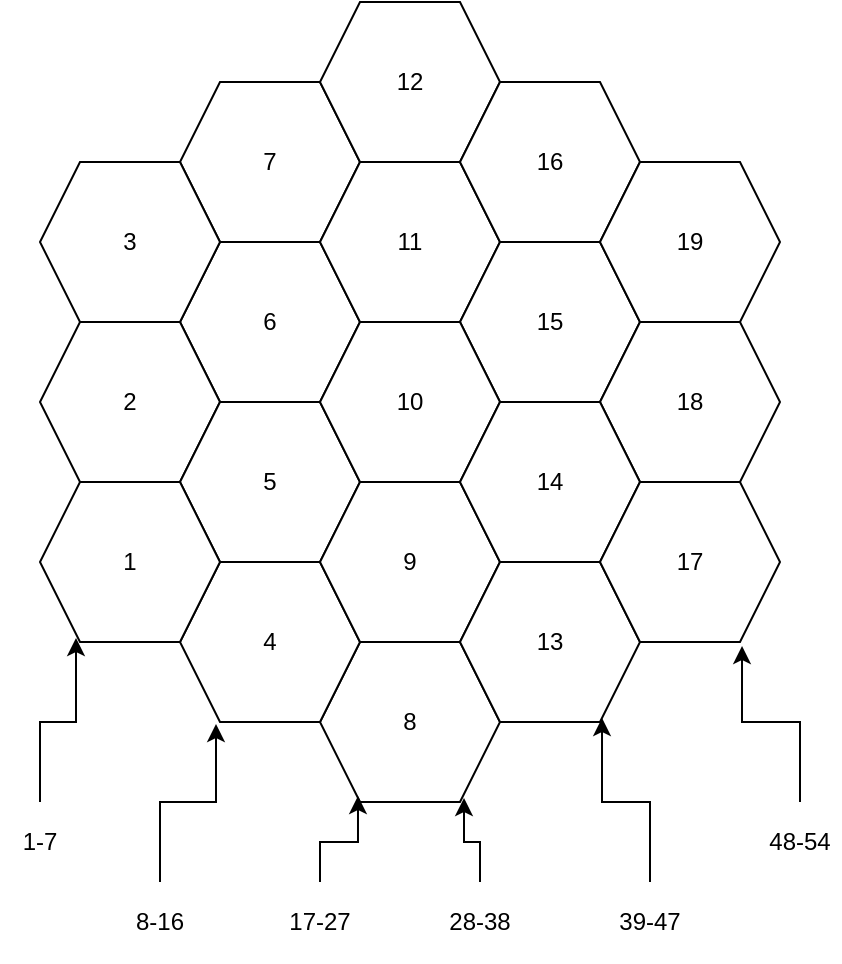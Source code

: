 <mxfile version="20.3.6" type="device"><diagram id="hDp7lj_NFaFbHOhSOt8G" name="Page-1"><mxGraphModel dx="1234" dy="825" grid="1" gridSize="10" guides="1" tooltips="1" connect="1" arrows="1" fold="1" page="1" pageScale="1" pageWidth="850" pageHeight="1100" math="0" shadow="0"><root><mxCell id="0"/><mxCell id="1" parent="0"/><mxCell id="aCiSK7C3LTGYKUm-ulS4-2" value="7" style="shape=hexagon;perimeter=hexagonPerimeter2;whiteSpace=wrap;html=1;fixedSize=1;" vertex="1" parent="1"><mxGeometry x="170" y="240" width="90" height="80" as="geometry"/></mxCell><mxCell id="aCiSK7C3LTGYKUm-ulS4-3" value="12" style="shape=hexagon;perimeter=hexagonPerimeter2;whiteSpace=wrap;html=1;fixedSize=1;" vertex="1" parent="1"><mxGeometry x="240" y="200" width="90" height="80" as="geometry"/></mxCell><mxCell id="aCiSK7C3LTGYKUm-ulS4-4" value="8" style="shape=hexagon;perimeter=hexagonPerimeter2;whiteSpace=wrap;html=1;fixedSize=1;" vertex="1" parent="1"><mxGeometry x="240" y="520" width="90" height="80" as="geometry"/></mxCell><mxCell id="aCiSK7C3LTGYKUm-ulS4-5" value="6" style="shape=hexagon;perimeter=hexagonPerimeter2;whiteSpace=wrap;html=1;fixedSize=1;" vertex="1" parent="1"><mxGeometry x="170" y="320" width="90" height="80" as="geometry"/></mxCell><mxCell id="aCiSK7C3LTGYKUm-ulS4-6" value="3" style="shape=hexagon;perimeter=hexagonPerimeter2;whiteSpace=wrap;html=1;fixedSize=1;" vertex="1" parent="1"><mxGeometry x="100" y="280" width="90" height="80" as="geometry"/></mxCell><mxCell id="aCiSK7C3LTGYKUm-ulS4-7" value="11" style="shape=hexagon;perimeter=hexagonPerimeter2;whiteSpace=wrap;html=1;fixedSize=1;" vertex="1" parent="1"><mxGeometry x="240" y="280" width="90" height="80" as="geometry"/></mxCell><mxCell id="aCiSK7C3LTGYKUm-ulS4-8" value="16" style="shape=hexagon;perimeter=hexagonPerimeter2;whiteSpace=wrap;html=1;fixedSize=1;" vertex="1" parent="1"><mxGeometry x="310" y="240" width="90" height="80" as="geometry"/></mxCell><mxCell id="aCiSK7C3LTGYKUm-ulS4-9" value="2" style="shape=hexagon;perimeter=hexagonPerimeter2;whiteSpace=wrap;html=1;fixedSize=1;" vertex="1" parent="1"><mxGeometry x="100" y="360" width="90" height="80" as="geometry"/></mxCell><mxCell id="aCiSK7C3LTGYKUm-ulS4-10" value="5" style="shape=hexagon;perimeter=hexagonPerimeter2;whiteSpace=wrap;html=1;fixedSize=1;" vertex="1" parent="1"><mxGeometry x="170" y="400" width="90" height="80" as="geometry"/></mxCell><mxCell id="aCiSK7C3LTGYKUm-ulS4-11" value="4" style="shape=hexagon;perimeter=hexagonPerimeter2;whiteSpace=wrap;html=1;fixedSize=1;" vertex="1" parent="1"><mxGeometry x="170" y="480" width="90" height="80" as="geometry"/></mxCell><mxCell id="aCiSK7C3LTGYKUm-ulS4-12" value="15" style="shape=hexagon;perimeter=hexagonPerimeter2;whiteSpace=wrap;html=1;fixedSize=1;" vertex="1" parent="1"><mxGeometry x="310" y="320" width="90" height="80" as="geometry"/></mxCell><mxCell id="aCiSK7C3LTGYKUm-ulS4-13" value="19" style="shape=hexagon;perimeter=hexagonPerimeter2;whiteSpace=wrap;html=1;fixedSize=1;" vertex="1" parent="1"><mxGeometry x="380" y="280" width="90" height="80" as="geometry"/></mxCell><mxCell id="aCiSK7C3LTGYKUm-ulS4-14" value="1" style="shape=hexagon;perimeter=hexagonPerimeter2;whiteSpace=wrap;html=1;fixedSize=1;" vertex="1" parent="1"><mxGeometry x="100" y="440" width="90" height="80" as="geometry"/></mxCell><mxCell id="aCiSK7C3LTGYKUm-ulS4-15" value="9" style="shape=hexagon;perimeter=hexagonPerimeter2;whiteSpace=wrap;html=1;fixedSize=1;" vertex="1" parent="1"><mxGeometry x="240" y="440" width="90" height="80" as="geometry"/></mxCell><mxCell id="aCiSK7C3LTGYKUm-ulS4-16" value="10" style="shape=hexagon;perimeter=hexagonPerimeter2;whiteSpace=wrap;html=1;fixedSize=1;" vertex="1" parent="1"><mxGeometry x="240" y="360" width="90" height="80" as="geometry"/></mxCell><mxCell id="aCiSK7C3LTGYKUm-ulS4-17" value="18" style="shape=hexagon;perimeter=hexagonPerimeter2;whiteSpace=wrap;html=1;fixedSize=1;" vertex="1" parent="1"><mxGeometry x="380" y="360" width="90" height="80" as="geometry"/></mxCell><mxCell id="aCiSK7C3LTGYKUm-ulS4-18" value="13" style="shape=hexagon;perimeter=hexagonPerimeter2;whiteSpace=wrap;html=1;fixedSize=1;" vertex="1" parent="1"><mxGeometry x="310" y="480" width="90" height="80" as="geometry"/></mxCell><mxCell id="aCiSK7C3LTGYKUm-ulS4-19" value="14" style="shape=hexagon;perimeter=hexagonPerimeter2;whiteSpace=wrap;html=1;fixedSize=1;" vertex="1" parent="1"><mxGeometry x="310" y="400" width="90" height="80" as="geometry"/></mxCell><mxCell id="aCiSK7C3LTGYKUm-ulS4-20" value="17" style="shape=hexagon;perimeter=hexagonPerimeter2;whiteSpace=wrap;html=1;fixedSize=1;" vertex="1" parent="1"><mxGeometry x="380" y="440" width="90" height="80" as="geometry"/></mxCell><mxCell id="aCiSK7C3LTGYKUm-ulS4-24" style="edgeStyle=orthogonalEdgeStyle;rounded=0;orthogonalLoop=1;jettySize=auto;html=1;entryX=0.2;entryY=0.975;entryDx=0;entryDy=0;entryPerimeter=0;" edge="1" parent="1" source="aCiSK7C3LTGYKUm-ulS4-23" target="aCiSK7C3LTGYKUm-ulS4-14"><mxGeometry relative="1" as="geometry"/></mxCell><mxCell id="aCiSK7C3LTGYKUm-ulS4-23" value="1-7" style="text;html=1;strokeColor=none;fillColor=none;align=center;verticalAlign=middle;whiteSpace=wrap;rounded=0;" vertex="1" parent="1"><mxGeometry x="80" y="600" width="40" height="40" as="geometry"/></mxCell><mxCell id="aCiSK7C3LTGYKUm-ulS4-26" style="edgeStyle=orthogonalEdgeStyle;rounded=0;orthogonalLoop=1;jettySize=auto;html=1;entryX=0.2;entryY=1.013;entryDx=0;entryDy=0;entryPerimeter=0;" edge="1" parent="1" source="aCiSK7C3LTGYKUm-ulS4-25" target="aCiSK7C3LTGYKUm-ulS4-11"><mxGeometry relative="1" as="geometry"/></mxCell><mxCell id="aCiSK7C3LTGYKUm-ulS4-25" value="8-16" style="text;html=1;strokeColor=none;fillColor=none;align=center;verticalAlign=middle;whiteSpace=wrap;rounded=0;" vertex="1" parent="1"><mxGeometry x="140" y="640" width="40" height="40" as="geometry"/></mxCell><mxCell id="aCiSK7C3LTGYKUm-ulS4-29" style="edgeStyle=orthogonalEdgeStyle;rounded=0;orthogonalLoop=1;jettySize=auto;html=1;entryX=0.211;entryY=0.963;entryDx=0;entryDy=0;entryPerimeter=0;" edge="1" parent="1" source="aCiSK7C3LTGYKUm-ulS4-27" target="aCiSK7C3LTGYKUm-ulS4-4"><mxGeometry relative="1" as="geometry"/></mxCell><mxCell id="aCiSK7C3LTGYKUm-ulS4-27" value="17-27" style="text;html=1;strokeColor=none;fillColor=none;align=center;verticalAlign=middle;whiteSpace=wrap;rounded=0;" vertex="1" parent="1"><mxGeometry x="220" y="640" width="40" height="40" as="geometry"/></mxCell><mxCell id="aCiSK7C3LTGYKUm-ulS4-31" style="edgeStyle=orthogonalEdgeStyle;rounded=0;orthogonalLoop=1;jettySize=auto;html=1;entryX=0.8;entryY=0.975;entryDx=0;entryDy=0;entryPerimeter=0;" edge="1" parent="1" source="aCiSK7C3LTGYKUm-ulS4-30" target="aCiSK7C3LTGYKUm-ulS4-4"><mxGeometry relative="1" as="geometry"/></mxCell><mxCell id="aCiSK7C3LTGYKUm-ulS4-30" value="28-38" style="text;html=1;strokeColor=none;fillColor=none;align=center;verticalAlign=middle;whiteSpace=wrap;rounded=0;" vertex="1" parent="1"><mxGeometry x="300" y="640" width="40" height="40" as="geometry"/></mxCell><mxCell id="aCiSK7C3LTGYKUm-ulS4-33" style="edgeStyle=orthogonalEdgeStyle;rounded=0;orthogonalLoop=1;jettySize=auto;html=1;entryX=0.789;entryY=0.975;entryDx=0;entryDy=0;entryPerimeter=0;" edge="1" parent="1" source="aCiSK7C3LTGYKUm-ulS4-32" target="aCiSK7C3LTGYKUm-ulS4-18"><mxGeometry relative="1" as="geometry"/></mxCell><mxCell id="aCiSK7C3LTGYKUm-ulS4-32" value="39-47" style="text;html=1;strokeColor=none;fillColor=none;align=center;verticalAlign=middle;whiteSpace=wrap;rounded=0;" vertex="1" parent="1"><mxGeometry x="385" y="640" width="40" height="40" as="geometry"/></mxCell><mxCell id="aCiSK7C3LTGYKUm-ulS4-35" style="edgeStyle=orthogonalEdgeStyle;rounded=0;orthogonalLoop=1;jettySize=auto;html=1;entryX=0.789;entryY=1.025;entryDx=0;entryDy=0;entryPerimeter=0;" edge="1" parent="1" source="aCiSK7C3LTGYKUm-ulS4-34" target="aCiSK7C3LTGYKUm-ulS4-20"><mxGeometry relative="1" as="geometry"/></mxCell><mxCell id="aCiSK7C3LTGYKUm-ulS4-34" value="48-54" style="text;html=1;strokeColor=none;fillColor=none;align=center;verticalAlign=middle;whiteSpace=wrap;rounded=0;" vertex="1" parent="1"><mxGeometry x="460" y="600" width="40" height="40" as="geometry"/></mxCell></root></mxGraphModel></diagram></mxfile>